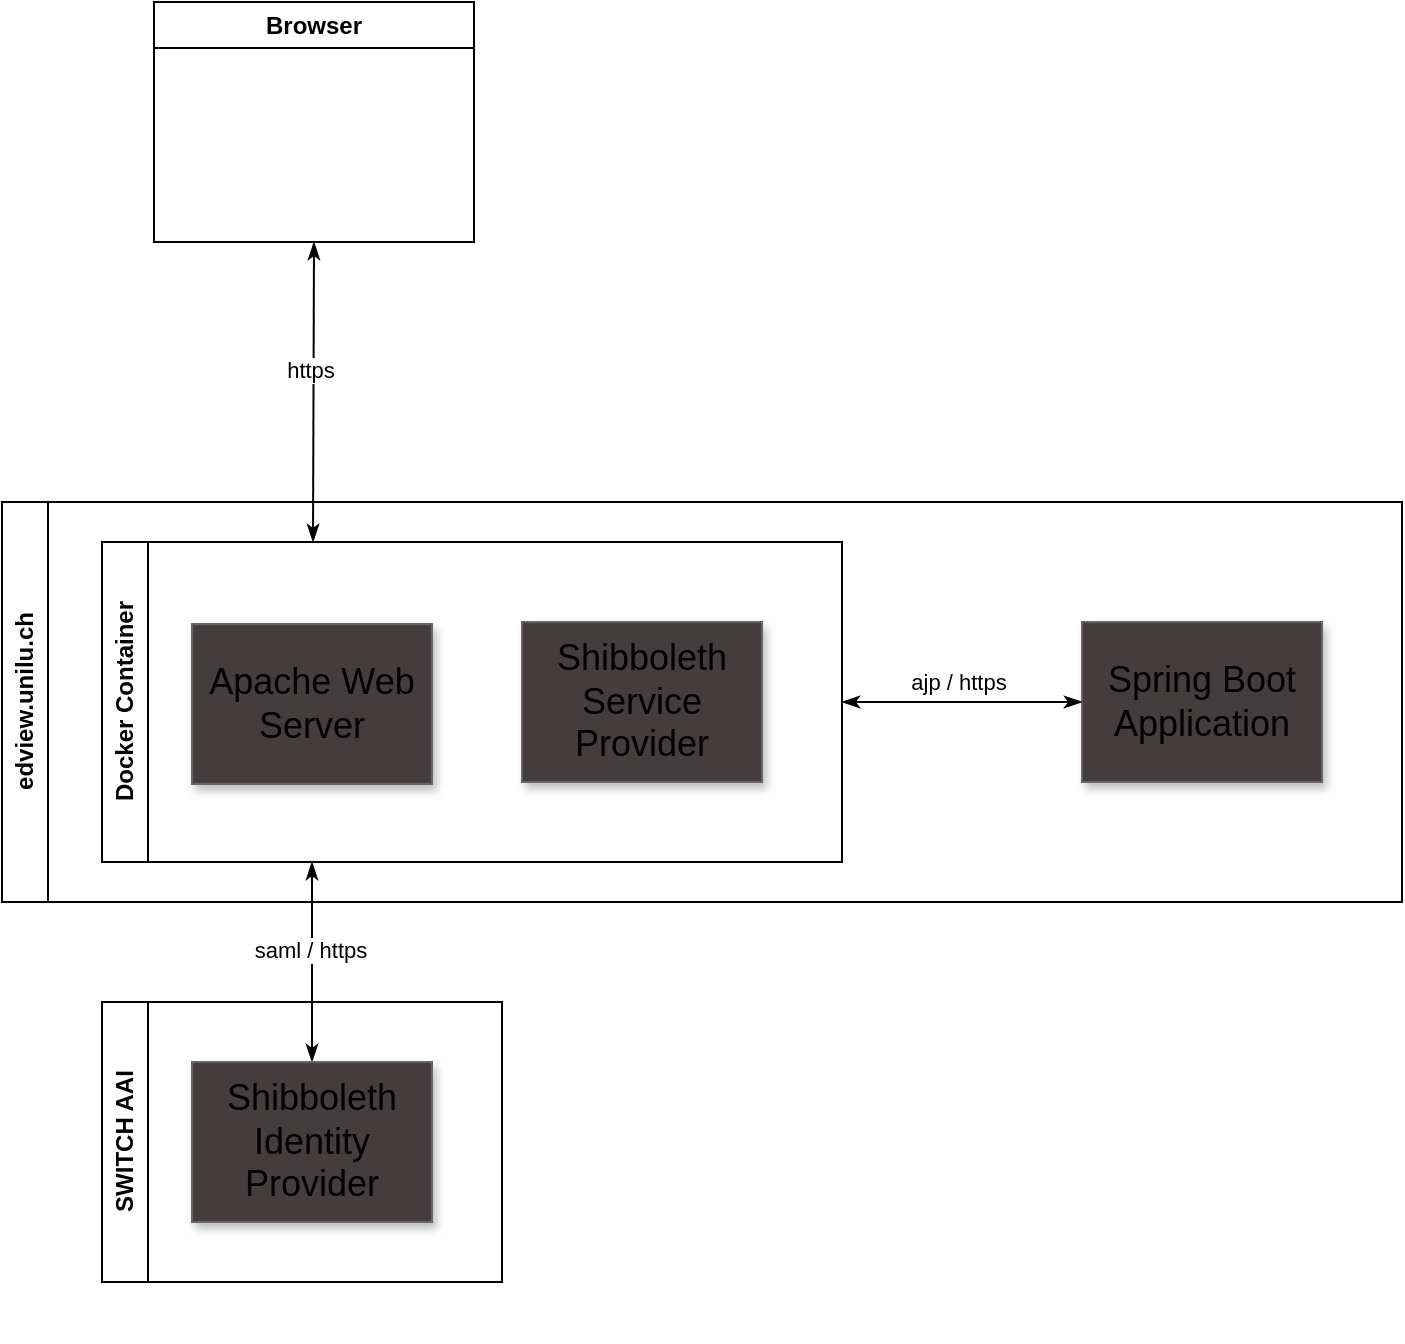 <mxfile version="24.7.8">
  <diagram name="Page-1" id="90a13364-a465-7bf4-72fc-28e22215d7a0">
    <mxGraphModel dx="1165" dy="768" grid="1" gridSize="10" guides="1" tooltips="1" connect="1" arrows="1" fold="1" page="1" pageScale="1.5" pageWidth="1169" pageHeight="826" background="none" math="0" shadow="0">
      <root>
        <mxCell id="0" style=";html=1;" />
        <mxCell id="1" style=";html=1;" parent="0" />
        <mxCell id="3a17f1ce550125da-9" value="Shibboleth Service Provider" style="whiteSpace=wrap;html=1;shadow=1;fontSize=18;fillColor=#433D3D;strokeColor=#666666;" parent="1" vertex="1">
          <mxGeometry x="520" y="410" width="120" height="80" as="geometry" />
        </mxCell>
        <mxCell id="3a17f1ce550125da-26" style="edgeStyle=elbowEdgeStyle;rounded=0;html=1;startArrow=classicThin;startFill=1;jettySize=auto;orthogonalLoop=1;fontSize=18;endArrow=classicThin;endFill=1;exitX=0.5;exitY=0;exitDx=0;exitDy=0;" parent="1" source="3a17f1ce550125da-8" edge="1">
          <mxGeometry relative="1" as="geometry">
            <mxPoint x="421" y="630" as="sourcePoint" />
            <mxPoint x="415" y="530" as="targetPoint" />
            <Array as="points">
              <mxPoint x="415" y="550" />
            </Array>
          </mxGeometry>
        </mxCell>
        <mxCell id="N-nf-0B1seHdFH5EAekI-2" value="Spring Boot Application" style="whiteSpace=wrap;html=1;shadow=1;fontSize=18;fillColor=#433D3D;strokeColor=#666666;" parent="1" vertex="1">
          <mxGeometry x="800" y="410" width="120" height="80" as="geometry" />
        </mxCell>
        <mxCell id="N-nf-0B1seHdFH5EAekI-3" value="Browser" style="swimlane;whiteSpace=wrap;html=1;" parent="1" vertex="1">
          <mxGeometry x="336" y="100" width="160" height="120" as="geometry" />
        </mxCell>
        <mxCell id="N-nf-0B1seHdFH5EAekI-10" value="Docker Container" style="swimlane;horizontal=0;whiteSpace=wrap;html=1;" parent="1" vertex="1">
          <mxGeometry x="310" y="370" width="370" height="160" as="geometry" />
        </mxCell>
        <mxCell id="N-nf-0B1seHdFH5EAekI-12" style="edgeStyle=elbowEdgeStyle;rounded=0;html=1;startArrow=classicThin;startFill=1;jettySize=auto;orthogonalLoop=1;fontSize=18;endArrow=classicThin;endFill=1;" parent="1" edge="1">
          <mxGeometry relative="1" as="geometry">
            <mxPoint x="800" y="450" as="sourcePoint" />
            <mxPoint x="680" y="450" as="targetPoint" />
            <Array as="points">
              <mxPoint x="750" y="460" />
              <mxPoint x="1115" y="864" />
            </Array>
          </mxGeometry>
        </mxCell>
        <mxCell id="N-nf-0B1seHdFH5EAekI-14" value="ajp / https" style="edgeLabel;html=1;align=center;verticalAlign=middle;resizable=0;points=[];" parent="N-nf-0B1seHdFH5EAekI-12" vertex="1" connectable="0">
          <mxGeometry x="0.467" y="-3" relative="1" as="geometry">
            <mxPoint x="26" y="-7" as="offset" />
          </mxGeometry>
        </mxCell>
        <mxCell id="N-nf-0B1seHdFH5EAekI-15" style="edgeStyle=elbowEdgeStyle;rounded=0;html=1;startArrow=classicThin;startFill=1;jettySize=auto;orthogonalLoop=1;fontSize=18;endArrow=classicThin;endFill=1;" parent="1" edge="1">
          <mxGeometry relative="1" as="geometry">
            <mxPoint x="416" y="220" as="sourcePoint" />
            <mxPoint x="415" y="370" as="targetPoint" />
            <Array as="points">
              <mxPoint x="415.5" y="400" />
              <mxPoint x="558.5" y="774" />
            </Array>
          </mxGeometry>
        </mxCell>
        <mxCell id="N-nf-0B1seHdFH5EAekI-20" value="saml / https" style="edgeLabel;html=1;align=center;verticalAlign=middle;resizable=0;points=[];" parent="1" vertex="1" connectable="0">
          <mxGeometry x="490" y="770" as="geometry">
            <mxPoint x="-76" y="-196" as="offset" />
          </mxGeometry>
        </mxCell>
        <mxCell id="N-nf-0B1seHdFH5EAekI-21" value="https" style="edgeLabel;html=1;align=center;verticalAlign=middle;resizable=0;points=[];" parent="1" vertex="1" connectable="0">
          <mxGeometry x="490" y="480" as="geometry">
            <mxPoint x="-76" y="-196" as="offset" />
          </mxGeometry>
        </mxCell>
        <mxCell id="3XaaPXTU7xvzBTpcXIFb-1" value="edview.unilu.ch" style="swimlane;horizontal=0;whiteSpace=wrap;html=1;" parent="1" vertex="1">
          <mxGeometry x="260" y="350" width="700" height="200" as="geometry" />
        </mxCell>
        <mxCell id="N-nf-0B1seHdFH5EAekI-1" value="Apache Web Server" style="whiteSpace=wrap;html=1;shadow=1;fontSize=18;fillColor=#433D3D;strokeColor=#666666;gradientColor=none;" parent="3XaaPXTU7xvzBTpcXIFb-1" vertex="1">
          <mxGeometry x="95" y="61" width="120" height="80" as="geometry" />
        </mxCell>
        <mxCell id="3XaaPXTU7xvzBTpcXIFb-2" value="SWITCH AAI" style="swimlane;horizontal=0;whiteSpace=wrap;html=1;" parent="1" vertex="1">
          <mxGeometry x="310" y="600" width="200" height="140" as="geometry" />
        </mxCell>
        <mxCell id="3a17f1ce550125da-8" value="Shibboleth Identity Provider" style="whiteSpace=wrap;html=1;shadow=1;fontSize=18;fillColor=#433D3D;strokeColor=#666666;" parent="3XaaPXTU7xvzBTpcXIFb-2" vertex="1">
          <mxGeometry x="45" y="30" width="120" height="80" as="geometry" />
        </mxCell>
      </root>
    </mxGraphModel>
  </diagram>
</mxfile>
